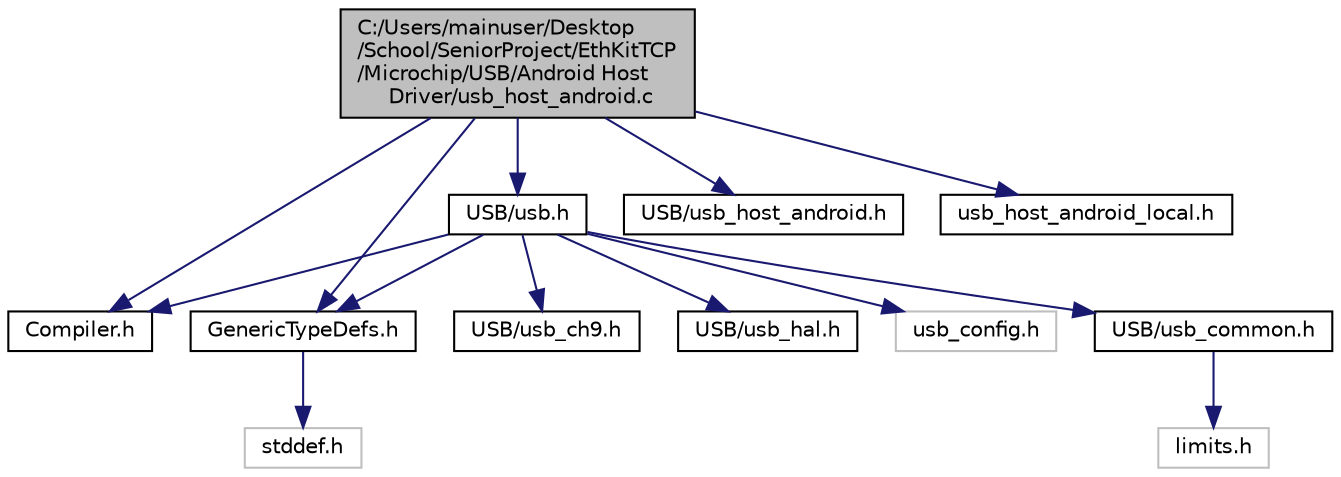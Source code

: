 digraph "C:/Users/mainuser/Desktop/School/SeniorProject/EthKitTCP/Microchip/USB/Android Host Driver/usb_host_android.c"
{
  edge [fontname="Helvetica",fontsize="10",labelfontname="Helvetica",labelfontsize="10"];
  node [fontname="Helvetica",fontsize="10",shape=record];
  Node1 [label="C:/Users/mainuser/Desktop\l/School/SeniorProject/EthKitTCP\l/Microchip/USB/Android Host\l Driver/usb_host_android.c",height=0.2,width=0.4,color="black", fillcolor="grey75", style="filled", fontcolor="black"];
  Node1 -> Node2 [color="midnightblue",fontsize="10",style="solid"];
  Node2 [label="Compiler.h",height=0.2,width=0.4,color="black", fillcolor="white", style="filled",URL="$_compiler_8h.html"];
  Node1 -> Node3 [color="midnightblue",fontsize="10",style="solid"];
  Node3 [label="GenericTypeDefs.h",height=0.2,width=0.4,color="black", fillcolor="white", style="filled",URL="$_generic_type_defs_8h.html"];
  Node3 -> Node4 [color="midnightblue",fontsize="10",style="solid"];
  Node4 [label="stddef.h",height=0.2,width=0.4,color="grey75", fillcolor="white", style="filled"];
  Node1 -> Node5 [color="midnightblue",fontsize="10",style="solid"];
  Node5 [label="USB/usb.h",height=0.2,width=0.4,color="black", fillcolor="white", style="filled",URL="$usb_8h.html"];
  Node5 -> Node3 [color="midnightblue",fontsize="10",style="solid"];
  Node5 -> Node2 [color="midnightblue",fontsize="10",style="solid"];
  Node5 -> Node6 [color="midnightblue",fontsize="10",style="solid"];
  Node6 [label="usb_config.h",height=0.2,width=0.4,color="grey75", fillcolor="white", style="filled"];
  Node5 -> Node7 [color="midnightblue",fontsize="10",style="solid"];
  Node7 [label="USB/usb_common.h",height=0.2,width=0.4,color="black", fillcolor="white", style="filled",URL="$usb__common_8h.html"];
  Node7 -> Node8 [color="midnightblue",fontsize="10",style="solid"];
  Node8 [label="limits.h",height=0.2,width=0.4,color="grey75", fillcolor="white", style="filled"];
  Node5 -> Node9 [color="midnightblue",fontsize="10",style="solid"];
  Node9 [label="USB/usb_ch9.h",height=0.2,width=0.4,color="black", fillcolor="white", style="filled",URL="$usb__ch9_8h.html"];
  Node5 -> Node10 [color="midnightblue",fontsize="10",style="solid"];
  Node10 [label="USB/usb_hal.h",height=0.2,width=0.4,color="black", fillcolor="white", style="filled",URL="$usb__hal_8h.html"];
  Node1 -> Node11 [color="midnightblue",fontsize="10",style="solid"];
  Node11 [label="USB/usb_host_android.h",height=0.2,width=0.4,color="black", fillcolor="white", style="filled",URL="$usb__host__android_8h.html"];
  Node1 -> Node12 [color="midnightblue",fontsize="10",style="solid"];
  Node12 [label="usb_host_android_local.h",height=0.2,width=0.4,color="black", fillcolor="white", style="filled",URL="$usb__host__android__local_8h.html"];
}
